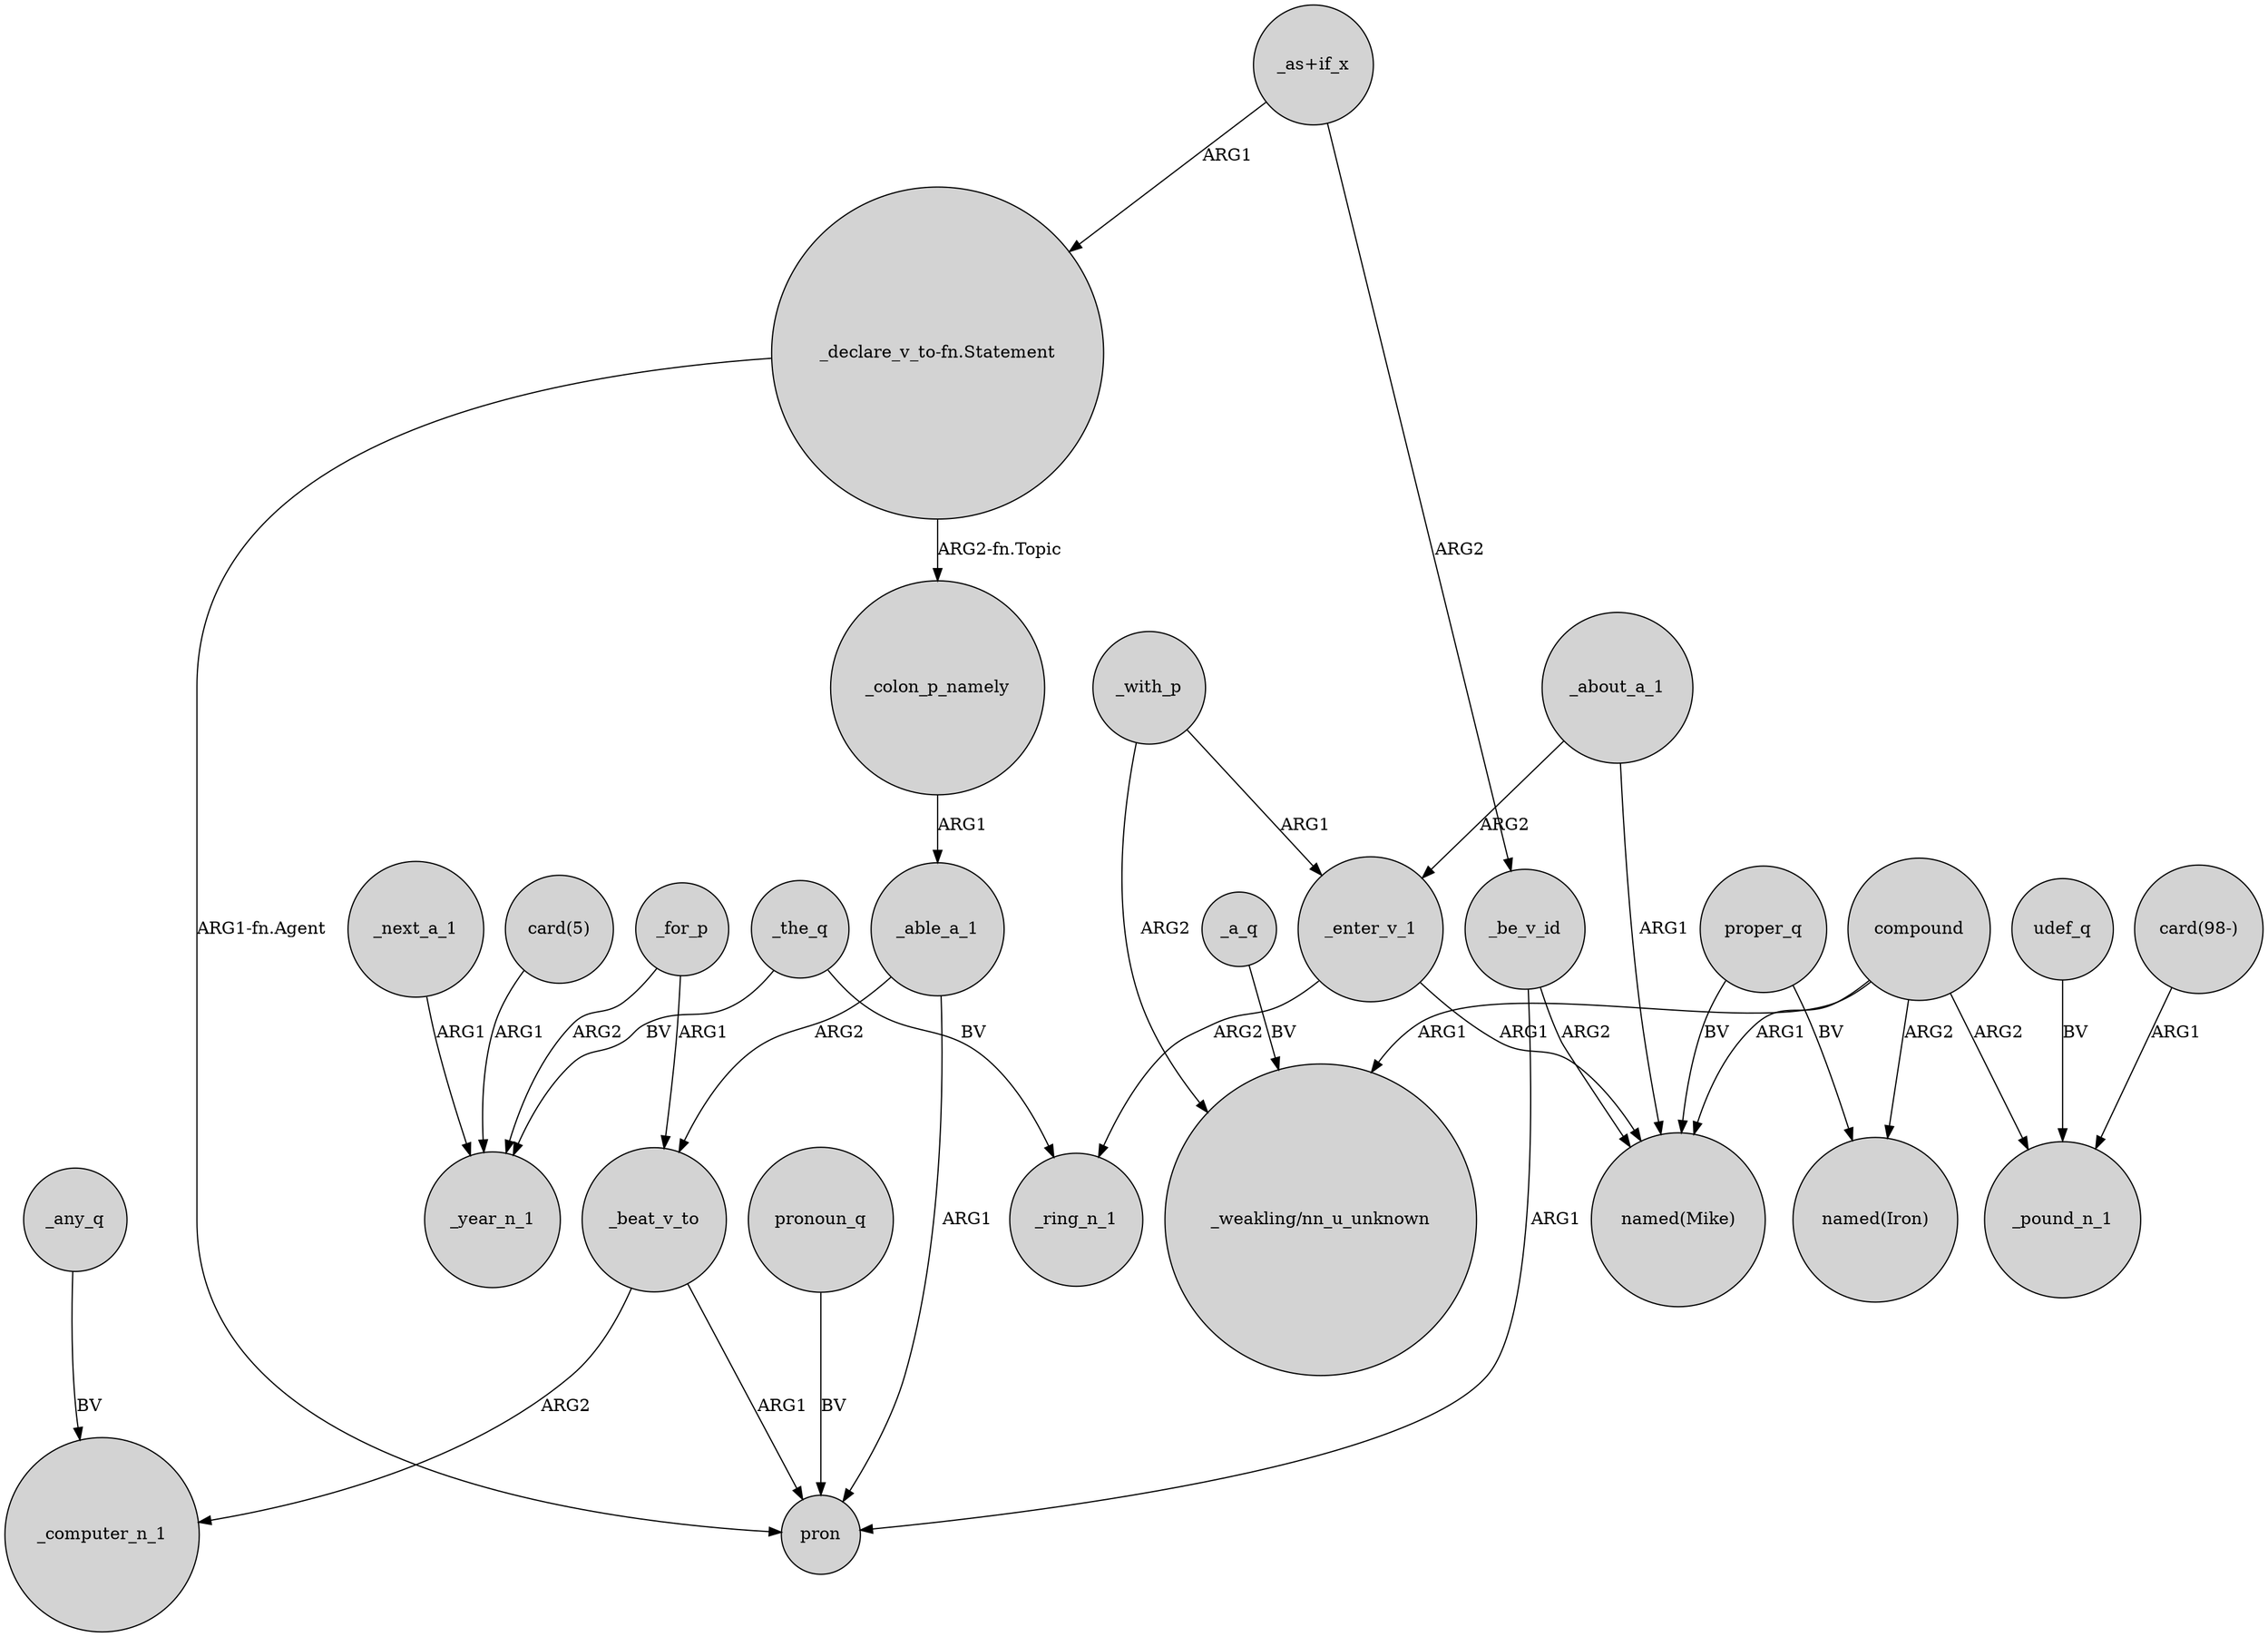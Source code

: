 digraph {
	node [shape=circle style=filled]
	_a_q -> "_weakling/nn_u_unknown" [label=BV]
	_for_p -> _year_n_1 [label=ARG2]
	"card(5)" -> _year_n_1 [label=ARG1]
	_be_v_id -> "named(Mike)" [label=ARG2]
	_enter_v_1 -> _ring_n_1 [label=ARG2]
	_for_p -> _beat_v_to [label=ARG1]
	_be_v_id -> pron [label=ARG1]
	_with_p -> "_weakling/nn_u_unknown" [label=ARG2]
	_about_a_1 -> "named(Mike)" [label=ARG1]
	proper_q -> "named(Iron)" [label=BV]
	"_as+if_x" -> _be_v_id [label=ARG2]
	udef_q -> _pound_n_1 [label=BV]
	_beat_v_to -> _computer_n_1 [label=ARG2]
	compound -> "named(Iron)" [label=ARG2]
	pronoun_q -> pron [label=BV]
	_able_a_1 -> _beat_v_to [label=ARG2]
	"card(98-)" -> _pound_n_1 [label=ARG1]
	compound -> "_weakling/nn_u_unknown" [label=ARG1]
	compound -> _pound_n_1 [label=ARG2]
	_next_a_1 -> _year_n_1 [label=ARG1]
	compound -> "named(Mike)" [label=ARG1]
	_enter_v_1 -> "named(Mike)" [label=ARG1]
	_the_q -> _ring_n_1 [label=BV]
	proper_q -> "named(Mike)" [label=BV]
	_beat_v_to -> pron [label=ARG1]
	_the_q -> _year_n_1 [label=BV]
	"_as+if_x" -> "_declare_v_to-fn.Statement" [label=ARG1]
	_colon_p_namely -> _able_a_1 [label=ARG1]
	"_declare_v_to-fn.Statement" -> pron [label="ARG1-fn.Agent"]
	_able_a_1 -> pron [label=ARG1]
	_any_q -> _computer_n_1 [label=BV]
	_with_p -> _enter_v_1 [label=ARG1]
	_about_a_1 -> _enter_v_1 [label=ARG2]
	"_declare_v_to-fn.Statement" -> _colon_p_namely [label="ARG2-fn.Topic"]
}
